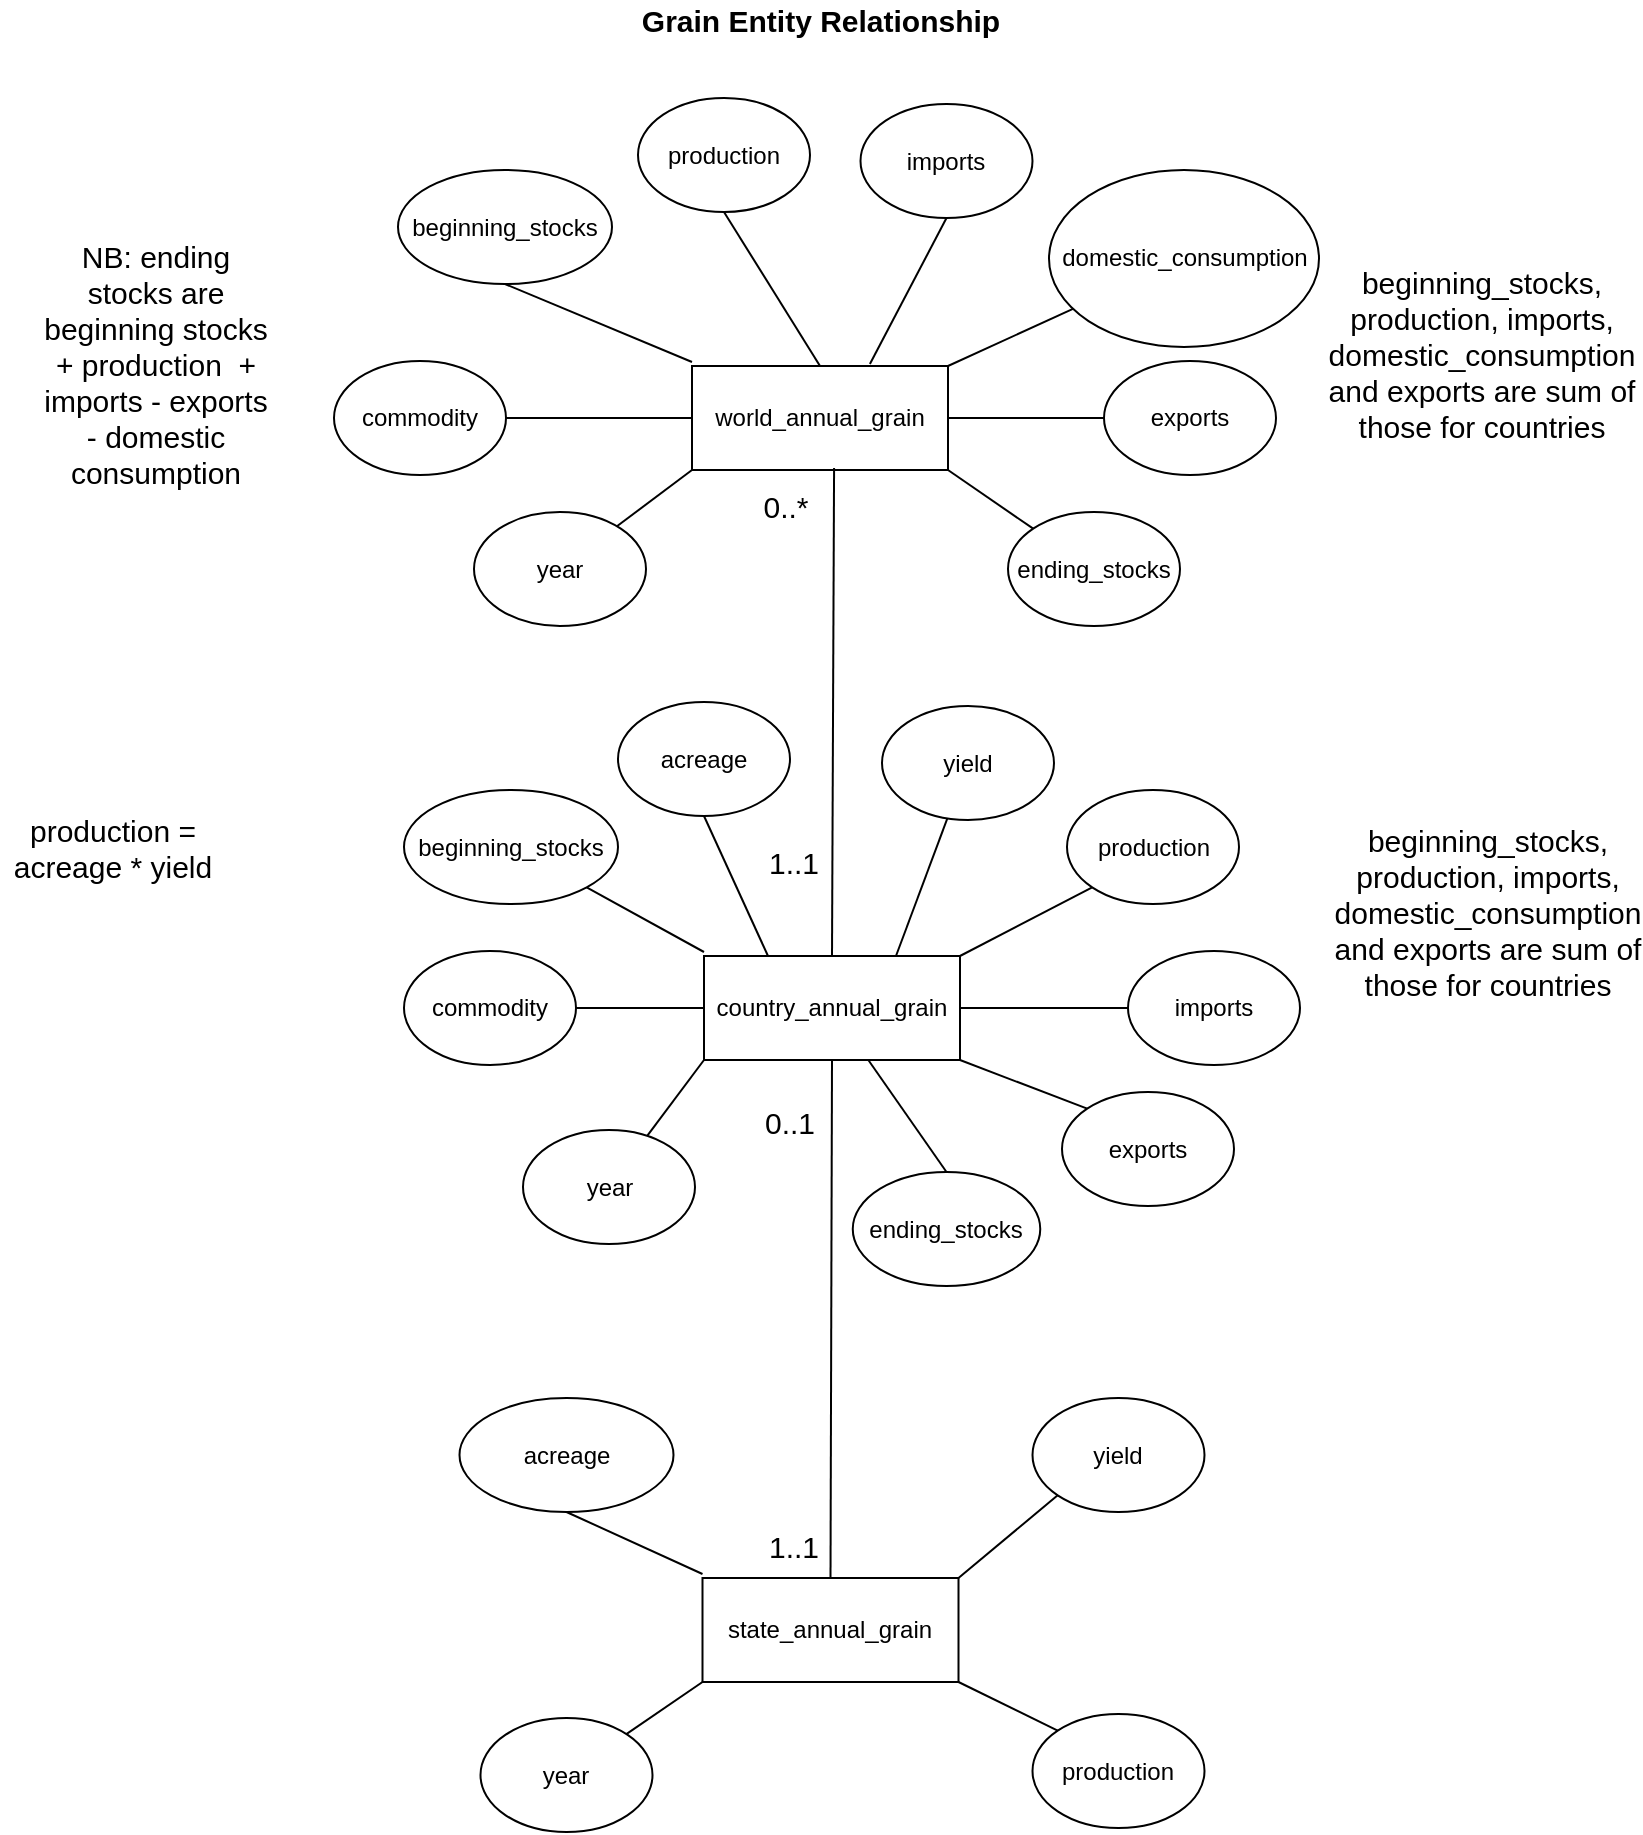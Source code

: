 <mxfile version="14.4.2" type="device"><diagram id="awrVuAoCNWXj-BxwwY8W" name="Page-1"><mxGraphModel dx="1422" dy="794" grid="0" gridSize="10" guides="1" tooltips="1" connect="1" arrows="1" fold="1" page="1" pageScale="1" pageWidth="850" pageHeight="1100" math="0" shadow="0"><root><mxCell id="0"/><mxCell id="1" parent="0"/><mxCell id="WSb7xqja9YD5xaCdB2K7-1" value="world_annual_grain" style="rounded=0;whiteSpace=wrap;html=1;" parent="1" vertex="1"><mxGeometry x="371" y="233" width="128" height="52" as="geometry"/></mxCell><mxCell id="WSb7xqja9YD5xaCdB2K7-2" value="year" style="ellipse;whiteSpace=wrap;html=1;" parent="1" vertex="1"><mxGeometry x="262" y="306" width="86" height="57" as="geometry"/></mxCell><mxCell id="WSb7xqja9YD5xaCdB2K7-5" value="commodity" style="ellipse;whiteSpace=wrap;html=1;" parent="1" vertex="1"><mxGeometry x="192" y="230.5" width="86" height="57" as="geometry"/></mxCell><mxCell id="WSb7xqja9YD5xaCdB2K7-6" value="beginning_stocks" style="ellipse;whiteSpace=wrap;html=1;" parent="1" vertex="1"><mxGeometry x="224" y="135" width="107" height="57" as="geometry"/></mxCell><mxCell id="WSb7xqja9YD5xaCdB2K7-7" value="imports" style="ellipse;whiteSpace=wrap;html=1;" parent="1" vertex="1"><mxGeometry x="455.25" y="102" width="86" height="57" as="geometry"/></mxCell><mxCell id="WSb7xqja9YD5xaCdB2K7-8" value="production" style="ellipse;whiteSpace=wrap;html=1;" parent="1" vertex="1"><mxGeometry x="344" y="99" width="86" height="57" as="geometry"/></mxCell><mxCell id="WSb7xqja9YD5xaCdB2K7-9" value="exports" style="ellipse;whiteSpace=wrap;html=1;" parent="1" vertex="1"><mxGeometry x="577" y="230.5" width="86" height="57" as="geometry"/></mxCell><mxCell id="WSb7xqja9YD5xaCdB2K7-11" value="" style="endArrow=none;html=1;entryX=0;entryY=1;entryDx=0;entryDy=0;" parent="1" source="WSb7xqja9YD5xaCdB2K7-2" target="WSb7xqja9YD5xaCdB2K7-1" edge="1"><mxGeometry width="50" height="50" relative="1" as="geometry"><mxPoint x="398" y="430" as="sourcePoint"/><mxPoint x="448" y="380" as="targetPoint"/></mxGeometry></mxCell><mxCell id="WSb7xqja9YD5xaCdB2K7-12" value="" style="endArrow=none;html=1;entryX=0;entryY=0.5;entryDx=0;entryDy=0;exitX=1;exitY=0.5;exitDx=0;exitDy=0;" parent="1" source="WSb7xqja9YD5xaCdB2K7-5" target="WSb7xqja9YD5xaCdB2K7-1" edge="1"><mxGeometry width="50" height="50" relative="1" as="geometry"><mxPoint x="321" y="222" as="sourcePoint"/><mxPoint x="391.15" y="176.354" as="targetPoint"/></mxGeometry></mxCell><mxCell id="WSb7xqja9YD5xaCdB2K7-13" value="" style="endArrow=none;html=1;exitX=0.5;exitY=1;exitDx=0;exitDy=0;" parent="1" source="WSb7xqja9YD5xaCdB2K7-6" edge="1"><mxGeometry width="50" height="50" relative="1" as="geometry"><mxPoint x="330" y="210" as="sourcePoint"/><mxPoint x="371" y="231" as="targetPoint"/></mxGeometry></mxCell><mxCell id="FX2rXBRW-lGvqEh_019G-1" value="Grain Entity Relationship" style="text;html=1;strokeColor=none;fillColor=none;align=center;verticalAlign=middle;whiteSpace=wrap;rounded=0;fontStyle=1;fontSize=15;" parent="1" vertex="1"><mxGeometry x="320.5" y="50" width="229" height="20" as="geometry"/></mxCell><mxCell id="FX2rXBRW-lGvqEh_019G-2" value="" style="endArrow=none;html=1;fontSize=15;exitX=0.5;exitY=0;exitDx=0;exitDy=0;entryX=0.5;entryY=1;entryDx=0;entryDy=0;" parent="1" source="WSb7xqja9YD5xaCdB2K7-1" target="WSb7xqja9YD5xaCdB2K7-8" edge="1"><mxGeometry width="50" height="50" relative="1" as="geometry"><mxPoint x="399" y="417" as="sourcePoint"/><mxPoint x="449" y="367" as="targetPoint"/></mxGeometry></mxCell><mxCell id="FX2rXBRW-lGvqEh_019G-3" value="" style="endArrow=none;html=1;fontSize=15;exitX=0.695;exitY=-0.019;exitDx=0;exitDy=0;entryX=0.5;entryY=1;entryDx=0;entryDy=0;exitPerimeter=0;" parent="1" source="WSb7xqja9YD5xaCdB2K7-1" target="WSb7xqja9YD5xaCdB2K7-7" edge="1"><mxGeometry width="50" height="50" relative="1" as="geometry"><mxPoint x="399" y="417" as="sourcePoint"/><mxPoint x="573" y="259" as="targetPoint"/></mxGeometry></mxCell><mxCell id="FX2rXBRW-lGvqEh_019G-4" value="" style="endArrow=none;html=1;fontSize=15;exitX=0;exitY=0.5;exitDx=0;exitDy=0;entryX=1;entryY=0.5;entryDx=0;entryDy=0;" parent="1" source="WSb7xqja9YD5xaCdB2K7-9" target="WSb7xqja9YD5xaCdB2K7-1" edge="1"><mxGeometry width="50" height="50" relative="1" as="geometry"><mxPoint x="559" y="363" as="sourcePoint"/><mxPoint x="534" y="275" as="targetPoint"/></mxGeometry></mxCell><mxCell id="FX2rXBRW-lGvqEh_019G-5" value="country_annual_grain" style="rounded=0;whiteSpace=wrap;html=1;" parent="1" vertex="1"><mxGeometry x="377" y="528" width="128" height="52" as="geometry"/></mxCell><mxCell id="FX2rXBRW-lGvqEh_019G-6" value="year" style="ellipse;whiteSpace=wrap;html=1;" parent="1" vertex="1"><mxGeometry x="286.5" y="615" width="86" height="57" as="geometry"/></mxCell><mxCell id="FX2rXBRW-lGvqEh_019G-7" value="commodity" style="ellipse;whiteSpace=wrap;html=1;" parent="1" vertex="1"><mxGeometry x="227" y="525.5" width="86" height="57" as="geometry"/></mxCell><mxCell id="FX2rXBRW-lGvqEh_019G-8" value="beginning_stocks" style="ellipse;whiteSpace=wrap;html=1;" parent="1" vertex="1"><mxGeometry x="227" y="445" width="107" height="57" as="geometry"/></mxCell><mxCell id="FX2rXBRW-lGvqEh_019G-9" value="imports" style="ellipse;whiteSpace=wrap;html=1;" parent="1" vertex="1"><mxGeometry x="589" y="525.5" width="86" height="57" as="geometry"/></mxCell><mxCell id="FX2rXBRW-lGvqEh_019G-10" value="production" style="ellipse;whiteSpace=wrap;html=1;" parent="1" vertex="1"><mxGeometry x="558.5" y="445" width="86" height="57" as="geometry"/></mxCell><mxCell id="FX2rXBRW-lGvqEh_019G-11" value="exports" style="ellipse;whiteSpace=wrap;html=1;" parent="1" vertex="1"><mxGeometry x="556" y="596" width="86" height="57" as="geometry"/></mxCell><mxCell id="FX2rXBRW-lGvqEh_019G-12" value="" style="endArrow=none;html=1;entryX=0;entryY=1;entryDx=0;entryDy=0;" parent="1" source="FX2rXBRW-lGvqEh_019G-6" target="FX2rXBRW-lGvqEh_019G-5" edge="1"><mxGeometry width="50" height="50" relative="1" as="geometry"><mxPoint x="404" y="725" as="sourcePoint"/><mxPoint x="454" y="675" as="targetPoint"/></mxGeometry></mxCell><mxCell id="FX2rXBRW-lGvqEh_019G-13" value="" style="endArrow=none;html=1;entryX=0;entryY=0.5;entryDx=0;entryDy=0;exitX=1;exitY=0.5;exitDx=0;exitDy=0;" parent="1" source="FX2rXBRW-lGvqEh_019G-7" target="FX2rXBRW-lGvqEh_019G-5" edge="1"><mxGeometry width="50" height="50" relative="1" as="geometry"><mxPoint x="327" y="517" as="sourcePoint"/><mxPoint x="397.15" y="471.354" as="targetPoint"/></mxGeometry></mxCell><mxCell id="FX2rXBRW-lGvqEh_019G-14" value="" style="endArrow=none;html=1;exitX=1;exitY=1;exitDx=0;exitDy=0;" parent="1" source="FX2rXBRW-lGvqEh_019G-8" edge="1"><mxGeometry width="50" height="50" relative="1" as="geometry"><mxPoint x="336" y="505" as="sourcePoint"/><mxPoint x="377" y="526" as="targetPoint"/></mxGeometry></mxCell><mxCell id="FX2rXBRW-lGvqEh_019G-15" value="" style="endArrow=none;html=1;fontSize=15;exitX=1;exitY=0;exitDx=0;exitDy=0;entryX=0;entryY=1;entryDx=0;entryDy=0;" parent="1" source="FX2rXBRW-lGvqEh_019G-5" target="FX2rXBRW-lGvqEh_019G-10" edge="1"><mxGeometry width="50" height="50" relative="1" as="geometry"><mxPoint x="405" y="712" as="sourcePoint"/><mxPoint x="455" y="662" as="targetPoint"/></mxGeometry></mxCell><mxCell id="FX2rXBRW-lGvqEh_019G-16" value="" style="endArrow=none;html=1;fontSize=15;exitX=1;exitY=0.5;exitDx=0;exitDy=0;entryX=0;entryY=0.5;entryDx=0;entryDy=0;" parent="1" source="FX2rXBRW-lGvqEh_019G-5" target="FX2rXBRW-lGvqEh_019G-9" edge="1"><mxGeometry width="50" height="50" relative="1" as="geometry"><mxPoint x="405" y="712" as="sourcePoint"/><mxPoint x="579" y="554" as="targetPoint"/></mxGeometry></mxCell><mxCell id="FX2rXBRW-lGvqEh_019G-17" value="" style="endArrow=none;html=1;fontSize=15;entryX=1;entryY=1;entryDx=0;entryDy=0;exitX=0;exitY=0;exitDx=0;exitDy=0;" parent="1" source="FX2rXBRW-lGvqEh_019G-11" target="FX2rXBRW-lGvqEh_019G-5" edge="1"><mxGeometry width="50" height="50" relative="1" as="geometry"><mxPoint x="565" y="658" as="sourcePoint"/><mxPoint x="455" y="662" as="targetPoint"/></mxGeometry></mxCell><mxCell id="FX2rXBRW-lGvqEh_019G-18" value="" style="endArrow=none;html=1;fontSize=15;entryX=0.555;entryY=0.981;entryDx=0;entryDy=0;entryPerimeter=0;exitX=0.5;exitY=0;exitDx=0;exitDy=0;" parent="1" source="FX2rXBRW-lGvqEh_019G-5" target="WSb7xqja9YD5xaCdB2K7-1" edge="1"><mxGeometry width="50" height="50" relative="1" as="geometry"><mxPoint x="395" y="516" as="sourcePoint"/><mxPoint x="445" y="466" as="targetPoint"/></mxGeometry></mxCell><mxCell id="FX2rXBRW-lGvqEh_019G-19" value="acreage" style="ellipse;whiteSpace=wrap;html=1;" parent="1" vertex="1"><mxGeometry x="334" y="401" width="86" height="57" as="geometry"/></mxCell><mxCell id="FX2rXBRW-lGvqEh_019G-20" value="" style="endArrow=none;html=1;fontSize=15;exitX=0.25;exitY=0;exitDx=0;exitDy=0;entryX=0.5;entryY=1;entryDx=0;entryDy=0;" parent="1" source="FX2rXBRW-lGvqEh_019G-5" target="FX2rXBRW-lGvqEh_019G-19" edge="1"><mxGeometry width="50" height="50" relative="1" as="geometry"><mxPoint x="395" y="583" as="sourcePoint"/><mxPoint x="445" y="533" as="targetPoint"/></mxGeometry></mxCell><mxCell id="FX2rXBRW-lGvqEh_019G-21" value="0..*" style="text;html=1;strokeColor=none;fillColor=none;align=center;verticalAlign=middle;whiteSpace=wrap;rounded=0;fontSize=15;" parent="1" vertex="1"><mxGeometry x="398" y="293" width="40" height="20" as="geometry"/></mxCell><mxCell id="FX2rXBRW-lGvqEh_019G-23" value="1..1" style="text;html=1;strokeColor=none;fillColor=none;align=center;verticalAlign=middle;whiteSpace=wrap;rounded=0;fontSize=15;" parent="1" vertex="1"><mxGeometry x="402" y="471" width="40" height="20" as="geometry"/></mxCell><mxCell id="FX2rXBRW-lGvqEh_019G-24" value="state_annual_grain" style="rounded=0;whiteSpace=wrap;html=1;" parent="1" vertex="1"><mxGeometry x="376.25" y="839" width="128" height="52" as="geometry"/></mxCell><mxCell id="FX2rXBRW-lGvqEh_019G-25" value="year" style="ellipse;whiteSpace=wrap;html=1;" parent="1" vertex="1"><mxGeometry x="265.25" y="909" width="86" height="57" as="geometry"/></mxCell><mxCell id="FX2rXBRW-lGvqEh_019G-27" value="acreage" style="ellipse;whiteSpace=wrap;html=1;" parent="1" vertex="1"><mxGeometry x="254.75" y="749" width="107" height="57" as="geometry"/></mxCell><mxCell id="FX2rXBRW-lGvqEh_019G-29" value="yield" style="ellipse;whiteSpace=wrap;html=1;" parent="1" vertex="1"><mxGeometry x="541.25" y="749" width="86" height="57" as="geometry"/></mxCell><mxCell id="FX2rXBRW-lGvqEh_019G-31" value="" style="endArrow=none;html=1;entryX=0;entryY=1;entryDx=0;entryDy=0;" parent="1" source="FX2rXBRW-lGvqEh_019G-25" target="FX2rXBRW-lGvqEh_019G-24" edge="1"><mxGeometry width="50" height="50" relative="1" as="geometry"><mxPoint x="403.25" y="1036" as="sourcePoint"/><mxPoint x="453.25" y="986" as="targetPoint"/></mxGeometry></mxCell><mxCell id="FX2rXBRW-lGvqEh_019G-33" value="" style="endArrow=none;html=1;exitX=0.5;exitY=1;exitDx=0;exitDy=0;" parent="1" source="FX2rXBRW-lGvqEh_019G-27" edge="1"><mxGeometry width="50" height="50" relative="1" as="geometry"><mxPoint x="335.25" y="816" as="sourcePoint"/><mxPoint x="376.25" y="837" as="targetPoint"/></mxGeometry></mxCell><mxCell id="FX2rXBRW-lGvqEh_019G-34" value="" style="endArrow=none;html=1;fontSize=15;exitX=1;exitY=0;exitDx=0;exitDy=0;entryX=0;entryY=1;entryDx=0;entryDy=0;" parent="1" source="FX2rXBRW-lGvqEh_019G-24" target="FX2rXBRW-lGvqEh_019G-29" edge="1"><mxGeometry width="50" height="50" relative="1" as="geometry"><mxPoint x="404.25" y="1023" as="sourcePoint"/><mxPoint x="454.25" y="973" as="targetPoint"/></mxGeometry></mxCell><mxCell id="FX2rXBRW-lGvqEh_019G-39" value="1..1" style="text;html=1;strokeColor=none;fillColor=none;align=center;verticalAlign=middle;whiteSpace=wrap;rounded=0;fontSize=15;" parent="1" vertex="1"><mxGeometry x="402.25" y="813" width="40" height="20" as="geometry"/></mxCell><mxCell id="FX2rXBRW-lGvqEh_019G-40" value="" style="endArrow=none;html=1;fontSize=15;entryX=0.5;entryY=1;entryDx=0;entryDy=0;exitX=0.5;exitY=0;exitDx=0;exitDy=0;" parent="1" source="FX2rXBRW-lGvqEh_019G-24" target="FX2rXBRW-lGvqEh_019G-5" edge="1"><mxGeometry width="50" height="50" relative="1" as="geometry"><mxPoint x="395" y="818" as="sourcePoint"/><mxPoint x="445" y="768" as="targetPoint"/></mxGeometry></mxCell><mxCell id="FX2rXBRW-lGvqEh_019G-41" value="0..1" style="text;html=1;strokeColor=none;fillColor=none;align=center;verticalAlign=middle;whiteSpace=wrap;rounded=0;fontSize=15;" parent="1" vertex="1"><mxGeometry x="400" y="601" width="40" height="20" as="geometry"/></mxCell><mxCell id="FX2rXBRW-lGvqEh_019G-44" value="domestic_consumption" style="ellipse;whiteSpace=wrap;html=1;" parent="1" vertex="1"><mxGeometry x="549.5" y="135" width="135" height="88.5" as="geometry"/></mxCell><mxCell id="FX2rXBRW-lGvqEh_019G-45" value="" style="endArrow=none;html=1;fontSize=15;entryX=1;entryY=0;entryDx=0;entryDy=0;" parent="1" source="FX2rXBRW-lGvqEh_019G-44" edge="1" target="WSb7xqja9YD5xaCdB2K7-1"><mxGeometry width="50" height="50" relative="1" as="geometry"><mxPoint x="399" y="394" as="sourcePoint"/><mxPoint x="501" y="257" as="targetPoint"/></mxGeometry></mxCell><mxCell id="n6RVcKBgCD9liKFhx9LF-6" value="NB: ending stocks are beginning stocks + production&amp;nbsp; + imports - exports - domestic consumption" style="text;html=1;strokeColor=none;fillColor=none;align=center;verticalAlign=middle;whiteSpace=wrap;rounded=0;fontSize=15;" vertex="1" parent="1"><mxGeometry x="44" y="156" width="118" height="152" as="geometry"/></mxCell><mxCell id="n6RVcKBgCD9liKFhx9LF-7" value="beginning_stocks, production, imports, domestic_consumption and exports are sum of those for countries" style="text;html=1;strokeColor=none;fillColor=none;align=center;verticalAlign=middle;whiteSpace=wrap;rounded=0;fontSize=15;" vertex="1" parent="1"><mxGeometry x="692" y="162" width="148" height="129" as="geometry"/></mxCell><mxCell id="n6RVcKBgCD9liKFhx9LF-8" value="yield" style="ellipse;whiteSpace=wrap;html=1;" vertex="1" parent="1"><mxGeometry x="466" y="403" width="86" height="57" as="geometry"/></mxCell><mxCell id="n6RVcKBgCD9liKFhx9LF-9" value="" style="endArrow=none;html=1;fontSize=15;exitX=0.75;exitY=0;exitDx=0;exitDy=0;" edge="1" parent="1" source="FX2rXBRW-lGvqEh_019G-5" target="n6RVcKBgCD9liKFhx9LF-8"><mxGeometry width="50" height="50" relative="1" as="geometry"><mxPoint x="779" y="387" as="sourcePoint"/><mxPoint x="682" y="429" as="targetPoint"/></mxGeometry></mxCell><mxCell id="n6RVcKBgCD9liKFhx9LF-11" value="production = acreage * yield" style="text;html=1;strokeColor=none;fillColor=none;align=center;verticalAlign=middle;whiteSpace=wrap;rounded=0;fontSize=15;" vertex="1" parent="1"><mxGeometry x="25" y="436" width="113" height="75" as="geometry"/></mxCell><mxCell id="n6RVcKBgCD9liKFhx9LF-13" value="beginning_stocks, production, imports, domestic_consumption and exports are sum of those for countries" style="text;html=1;strokeColor=none;fillColor=none;align=center;verticalAlign=middle;whiteSpace=wrap;rounded=0;fontSize=15;" vertex="1" parent="1"><mxGeometry x="695" y="441" width="148" height="129" as="geometry"/></mxCell><mxCell id="n6RVcKBgCD9liKFhx9LF-14" value="ending_stocks" style="ellipse;whiteSpace=wrap;html=1;" vertex="1" parent="1"><mxGeometry x="529" y="306" width="86" height="57" as="geometry"/></mxCell><mxCell id="n6RVcKBgCD9liKFhx9LF-15" value="" style="endArrow=none;html=1;fontSize=15;entryX=1;entryY=1;entryDx=0;entryDy=0;exitX=0;exitY=0;exitDx=0;exitDy=0;" edge="1" parent="1" source="n6RVcKBgCD9liKFhx9LF-14" target="WSb7xqja9YD5xaCdB2K7-1"><mxGeometry width="50" height="50" relative="1" as="geometry"><mxPoint x="405" y="410" as="sourcePoint"/><mxPoint x="455" y="360" as="targetPoint"/></mxGeometry></mxCell><mxCell id="n6RVcKBgCD9liKFhx9LF-16" value="ending_stocks" style="ellipse;whiteSpace=wrap;html=1;" vertex="1" parent="1"><mxGeometry x="451.38" y="636" width="93.75" height="57" as="geometry"/></mxCell><mxCell id="n6RVcKBgCD9liKFhx9LF-17" value="" style="endArrow=none;html=1;fontSize=15;exitX=0.5;exitY=0;exitDx=0;exitDy=0;" edge="1" parent="1" source="n6RVcKBgCD9liKFhx9LF-16" target="FX2rXBRW-lGvqEh_019G-5"><mxGeometry width="50" height="50" relative="1" as="geometry"><mxPoint x="405" y="410" as="sourcePoint"/><mxPoint x="455" y="360" as="targetPoint"/></mxGeometry></mxCell><mxCell id="n6RVcKBgCD9liKFhx9LF-20" value="production" style="ellipse;whiteSpace=wrap;html=1;" vertex="1" parent="1"><mxGeometry x="541.25" y="907" width="86" height="57" as="geometry"/></mxCell><mxCell id="n6RVcKBgCD9liKFhx9LF-21" value="" style="endArrow=none;html=1;fontSize=15;entryX=1;entryY=1;entryDx=0;entryDy=0;exitX=0;exitY=0;exitDx=0;exitDy=0;" edge="1" parent="1" source="n6RVcKBgCD9liKFhx9LF-20" target="FX2rXBRW-lGvqEh_019G-24"><mxGeometry width="50" height="50" relative="1" as="geometry"><mxPoint x="405" y="1110" as="sourcePoint"/><mxPoint x="455" y="1060" as="targetPoint"/></mxGeometry></mxCell></root></mxGraphModel></diagram></mxfile>
